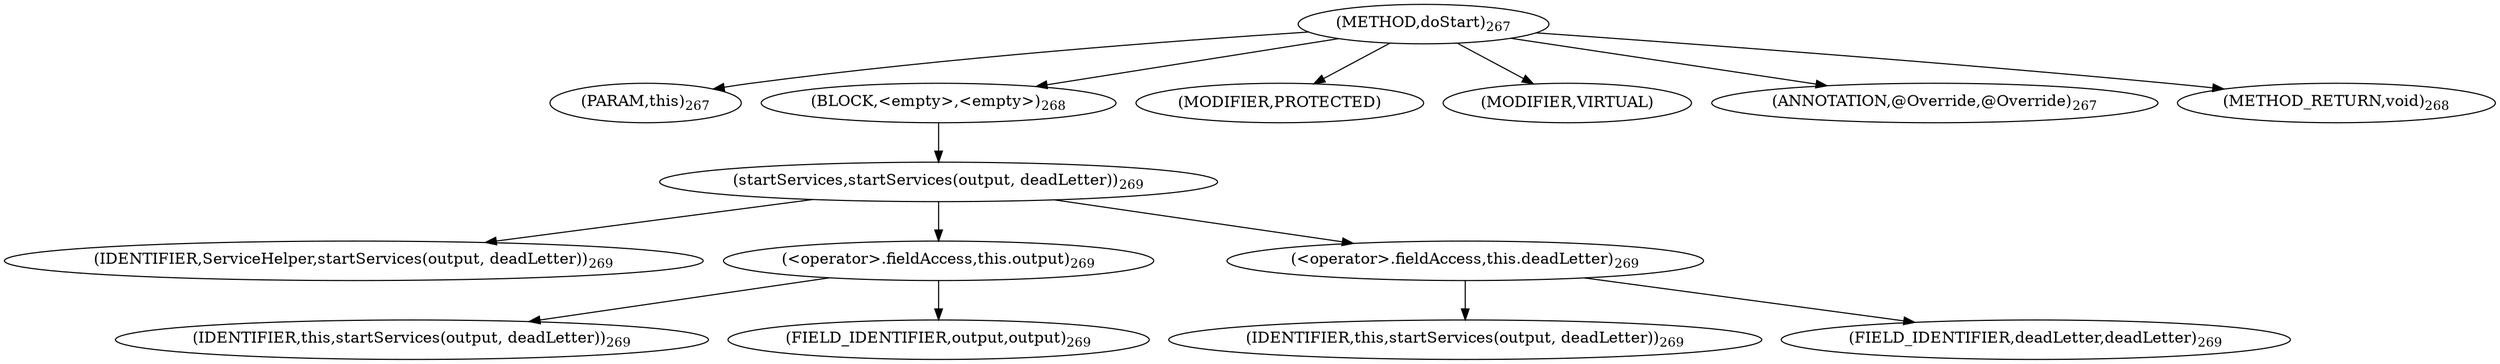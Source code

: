 digraph "doStart" {  
"678" [label = <(METHOD,doStart)<SUB>267</SUB>> ]
"679" [label = <(PARAM,this)<SUB>267</SUB>> ]
"680" [label = <(BLOCK,&lt;empty&gt;,&lt;empty&gt;)<SUB>268</SUB>> ]
"681" [label = <(startServices,startServices(output, deadLetter))<SUB>269</SUB>> ]
"682" [label = <(IDENTIFIER,ServiceHelper,startServices(output, deadLetter))<SUB>269</SUB>> ]
"683" [label = <(&lt;operator&gt;.fieldAccess,this.output)<SUB>269</SUB>> ]
"684" [label = <(IDENTIFIER,this,startServices(output, deadLetter))<SUB>269</SUB>> ]
"685" [label = <(FIELD_IDENTIFIER,output,output)<SUB>269</SUB>> ]
"686" [label = <(&lt;operator&gt;.fieldAccess,this.deadLetter)<SUB>269</SUB>> ]
"687" [label = <(IDENTIFIER,this,startServices(output, deadLetter))<SUB>269</SUB>> ]
"688" [label = <(FIELD_IDENTIFIER,deadLetter,deadLetter)<SUB>269</SUB>> ]
"689" [label = <(MODIFIER,PROTECTED)> ]
"690" [label = <(MODIFIER,VIRTUAL)> ]
"691" [label = <(ANNOTATION,@Override,@Override)<SUB>267</SUB>> ]
"692" [label = <(METHOD_RETURN,void)<SUB>268</SUB>> ]
  "678" -> "679" 
  "678" -> "680" 
  "678" -> "689" 
  "678" -> "690" 
  "678" -> "691" 
  "678" -> "692" 
  "680" -> "681" 
  "681" -> "682" 
  "681" -> "683" 
  "681" -> "686" 
  "683" -> "684" 
  "683" -> "685" 
  "686" -> "687" 
  "686" -> "688" 
}
